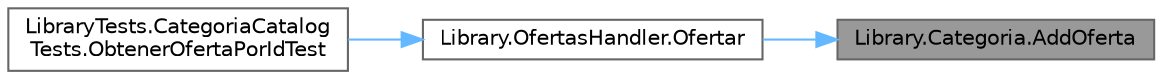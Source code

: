 digraph "Library.Categoria.AddOferta"
{
 // INTERACTIVE_SVG=YES
 // LATEX_PDF_SIZE
  bgcolor="transparent";
  edge [fontname=Helvetica,fontsize=10,labelfontname=Helvetica,labelfontsize=10];
  node [fontname=Helvetica,fontsize=10,shape=box,height=0.2,width=0.4];
  rankdir="RL";
  Node1 [label="Library.Categoria.AddOferta",height=0.2,width=0.4,color="gray40", fillcolor="grey60", style="filled", fontcolor="black",tooltip="Método para agregar una oferta en caso de que la misma no exista todavía en la lista."];
  Node1 -> Node2 [dir="back",color="steelblue1",style="solid"];
  Node2 [label="Library.OfertasHandler.Ofertar",height=0.2,width=0.4,color="grey40", fillcolor="white", style="filled",URL="$classLibrary_1_1OfertasHandler.html#a9179cfbeb903dbc77128b40d77782d82",tooltip="Constructor de la clase."];
  Node2 -> Node3 [dir="back",color="steelblue1",style="solid"];
  Node3 [label="LibraryTests.CategoriaCatalog\lTests.ObtenerOfertaPorIdTest",height=0.2,width=0.4,color="grey40", fillcolor="white", style="filled",URL="$classLibraryTests_1_1CategoriaCatalogTests.html#acfdf86cb096080762e6b57f7a7dc37bb",tooltip="Test para cuando se quiere obtener una oferta por su valor de id"];
}
